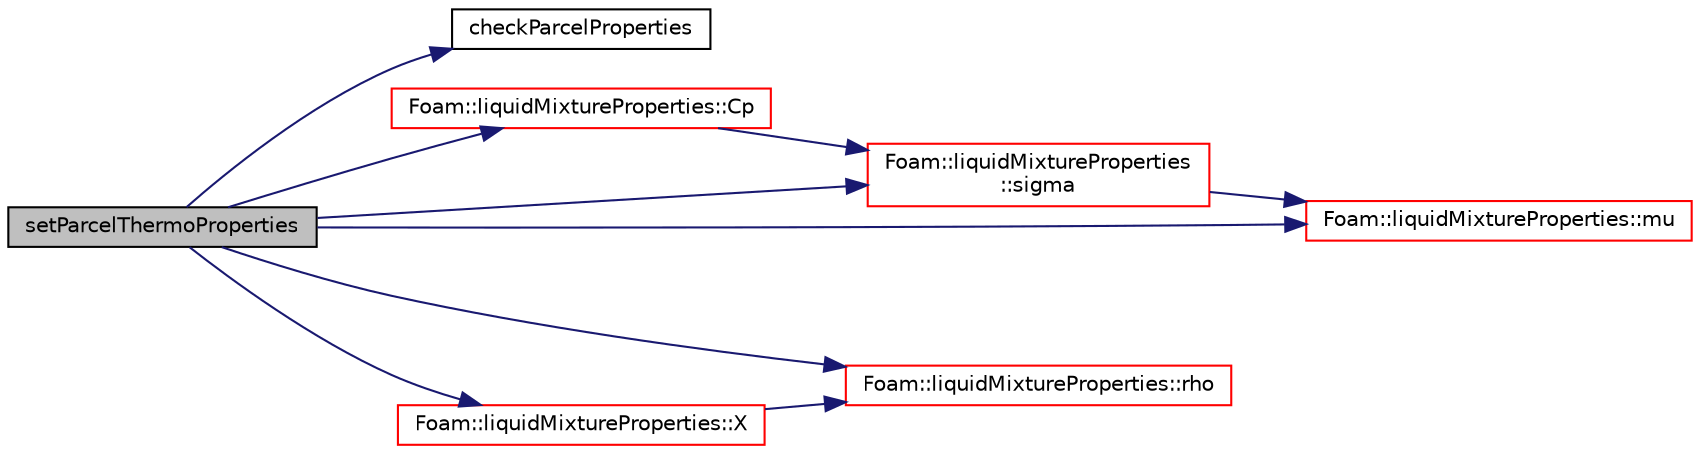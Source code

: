 digraph "setParcelThermoProperties"
{
  bgcolor="transparent";
  edge [fontname="Helvetica",fontsize="10",labelfontname="Helvetica",labelfontsize="10"];
  node [fontname="Helvetica",fontsize="10",shape=record];
  rankdir="LR";
  Node1 [label="setParcelThermoProperties",height=0.2,width=0.4,color="black", fillcolor="grey75", style="filled", fontcolor="black"];
  Node1 -> Node2 [color="midnightblue",fontsize="10",style="solid",fontname="Helvetica"];
  Node2 [label="checkParcelProperties",height=0.2,width=0.4,color="black",URL="$a02409.html#a4810c2551eb5f79b13085844cbbdbf89",tooltip="Check parcel properties. "];
  Node1 -> Node3 [color="midnightblue",fontsize="10",style="solid",fontname="Helvetica"];
  Node3 [label="Foam::liquidMixtureProperties::Cp",height=0.2,width=0.4,color="red",URL="$a01359.html#a0102cb54209ff24e6fdaf6a709b463d1",tooltip="Calculate the mixture heat capacity [J/(kg K)]. "];
  Node3 -> Node4 [color="midnightblue",fontsize="10",style="solid",fontname="Helvetica"];
  Node4 [label="Foam::liquidMixtureProperties\l::sigma",height=0.2,width=0.4,color="red",URL="$a01359.html#a0f6de55ac6429793c0519d67e94afc6a",tooltip="Estimate mixture surface tension [N/m]. "];
  Node4 -> Node5 [color="midnightblue",fontsize="10",style="solid",fontname="Helvetica"];
  Node5 [label="Foam::liquidMixtureProperties::mu",height=0.2,width=0.4,color="red",URL="$a01359.html#a07437d35a290c2e769ba2a20ea3baaeb",tooltip="Calculate the mixture viscosity [Pa s]. "];
  Node1 -> Node5 [color="midnightblue",fontsize="10",style="solid",fontname="Helvetica"];
  Node1 -> Node6 [color="midnightblue",fontsize="10",style="solid",fontname="Helvetica"];
  Node6 [label="Foam::liquidMixtureProperties::rho",height=0.2,width=0.4,color="red",URL="$a01359.html#ae09f61aa6623c67efea6b2ebb424d60b",tooltip="Calculate the mixture density [kg/m^3]. "];
  Node1 -> Node4 [color="midnightblue",fontsize="10",style="solid",fontname="Helvetica"];
  Node1 -> Node7 [color="midnightblue",fontsize="10",style="solid",fontname="Helvetica"];
  Node7 [label="Foam::liquidMixtureProperties::X",height=0.2,width=0.4,color="red",URL="$a01359.html#a3ca3d8001d29e23710a95ca9c9ef6eff",tooltip="Returns the mole fractions corresponding to the given mass fractions. "];
  Node7 -> Node6 [color="midnightblue",fontsize="10",style="solid",fontname="Helvetica"];
}
